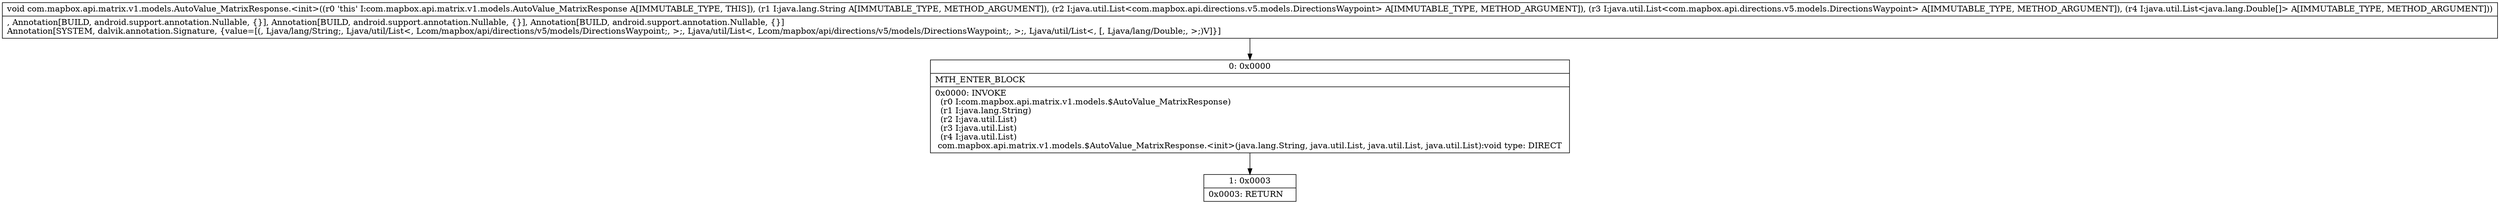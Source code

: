 digraph "CFG forcom.mapbox.api.matrix.v1.models.AutoValue_MatrixResponse.\<init\>(Ljava\/lang\/String;Ljava\/util\/List;Ljava\/util\/List;Ljava\/util\/List;)V" {
Node_0 [shape=record,label="{0\:\ 0x0000|MTH_ENTER_BLOCK\l|0x0000: INVOKE  \l  (r0 I:com.mapbox.api.matrix.v1.models.$AutoValue_MatrixResponse)\l  (r1 I:java.lang.String)\l  (r2 I:java.util.List)\l  (r3 I:java.util.List)\l  (r4 I:java.util.List)\l com.mapbox.api.matrix.v1.models.$AutoValue_MatrixResponse.\<init\>(java.lang.String, java.util.List, java.util.List, java.util.List):void type: DIRECT \l}"];
Node_1 [shape=record,label="{1\:\ 0x0003|0x0003: RETURN   \l}"];
MethodNode[shape=record,label="{void com.mapbox.api.matrix.v1.models.AutoValue_MatrixResponse.\<init\>((r0 'this' I:com.mapbox.api.matrix.v1.models.AutoValue_MatrixResponse A[IMMUTABLE_TYPE, THIS]), (r1 I:java.lang.String A[IMMUTABLE_TYPE, METHOD_ARGUMENT]), (r2 I:java.util.List\<com.mapbox.api.directions.v5.models.DirectionsWaypoint\> A[IMMUTABLE_TYPE, METHOD_ARGUMENT]), (r3 I:java.util.List\<com.mapbox.api.directions.v5.models.DirectionsWaypoint\> A[IMMUTABLE_TYPE, METHOD_ARGUMENT]), (r4 I:java.util.List\<java.lang.Double[]\> A[IMMUTABLE_TYPE, METHOD_ARGUMENT]))  | , Annotation[BUILD, android.support.annotation.Nullable, \{\}], Annotation[BUILD, android.support.annotation.Nullable, \{\}], Annotation[BUILD, android.support.annotation.Nullable, \{\}]\lAnnotation[SYSTEM, dalvik.annotation.Signature, \{value=[(, Ljava\/lang\/String;, Ljava\/util\/List\<, Lcom\/mapbox\/api\/directions\/v5\/models\/DirectionsWaypoint;, \>;, Ljava\/util\/List\<, Lcom\/mapbox\/api\/directions\/v5\/models\/DirectionsWaypoint;, \>;, Ljava\/util\/List\<, [, Ljava\/lang\/Double;, \>;)V]\}]\l}"];
MethodNode -> Node_0;
Node_0 -> Node_1;
}


